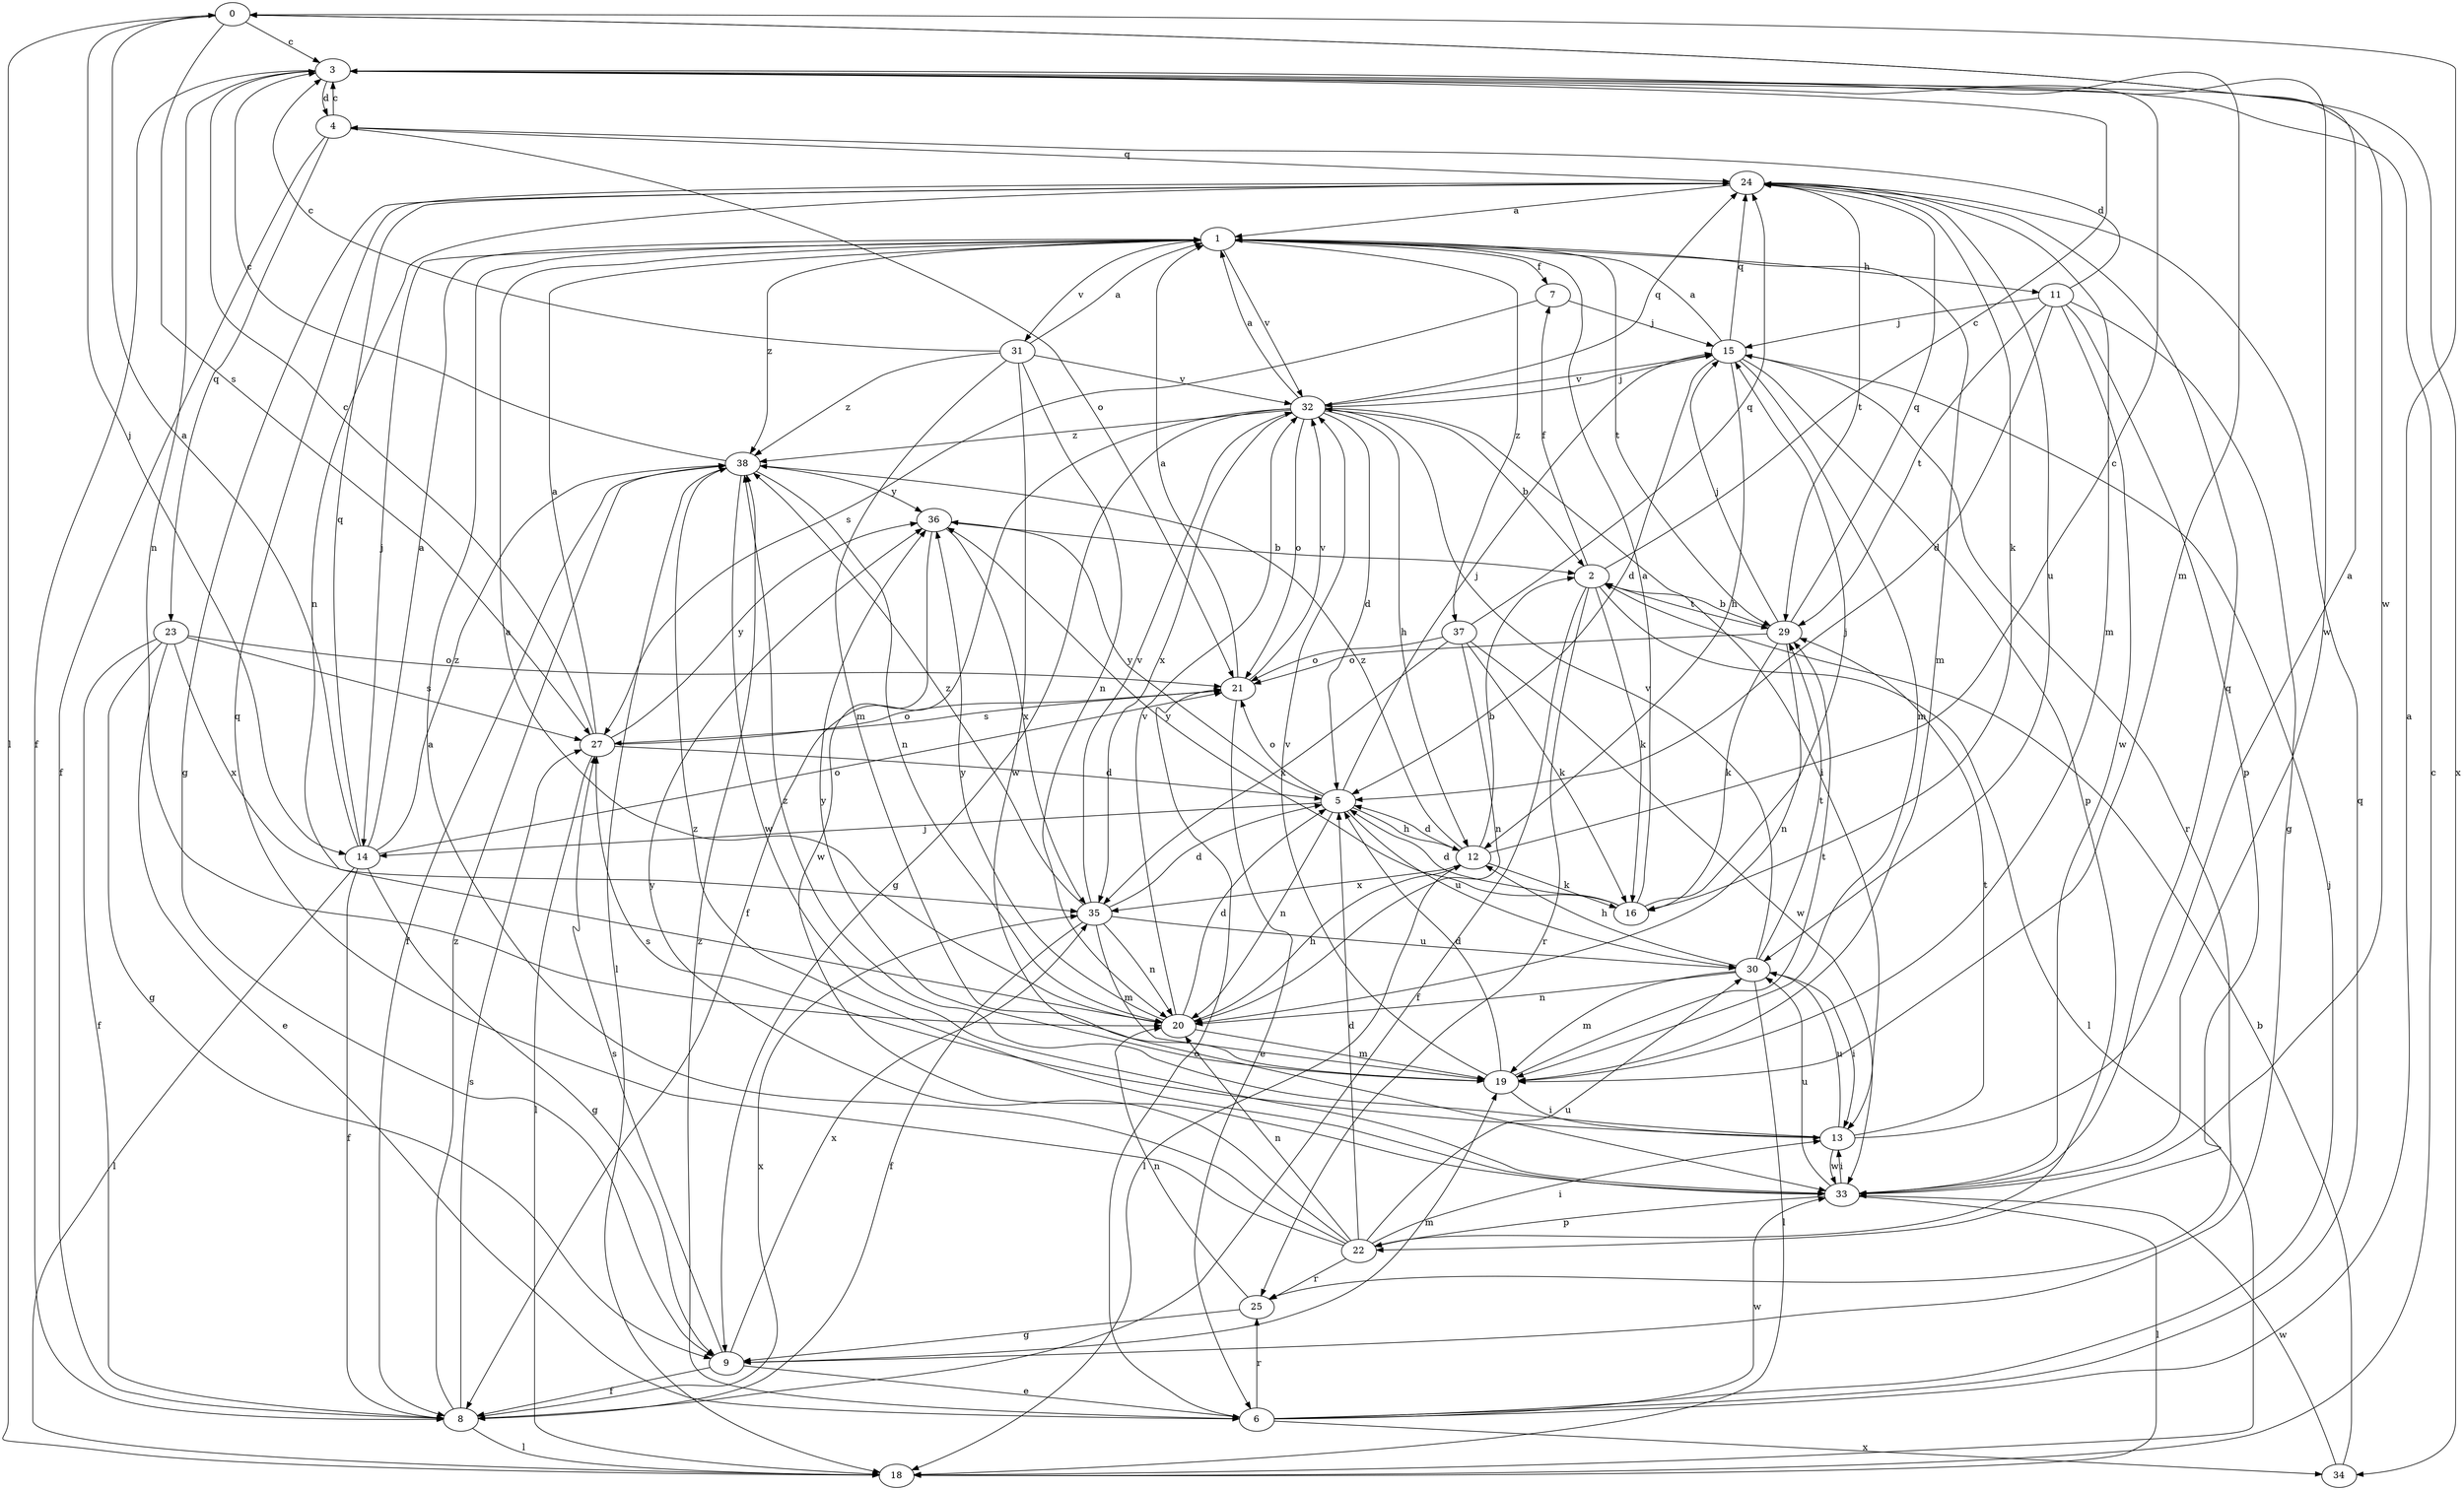 strict digraph  {
0;
1;
2;
3;
4;
5;
6;
7;
8;
9;
11;
12;
13;
14;
15;
16;
18;
19;
20;
21;
22;
23;
24;
25;
27;
29;
30;
31;
32;
33;
34;
35;
36;
37;
38;
0 -> 3  [label=c];
0 -> 14  [label=j];
0 -> 18  [label=l];
0 -> 27  [label=s];
0 -> 33  [label=w];
1 -> 7  [label=f];
1 -> 11  [label=h];
1 -> 14  [label=j];
1 -> 19  [label=m];
1 -> 29  [label=t];
1 -> 31  [label=v];
1 -> 32  [label=v];
1 -> 37  [label=z];
1 -> 38  [label=z];
2 -> 3  [label=c];
2 -> 7  [label=f];
2 -> 8  [label=f];
2 -> 16  [label=k];
2 -> 18  [label=l];
2 -> 25  [label=r];
2 -> 29  [label=t];
3 -> 4  [label=d];
3 -> 8  [label=f];
3 -> 19  [label=m];
3 -> 20  [label=n];
3 -> 33  [label=w];
3 -> 34  [label=x];
4 -> 3  [label=c];
4 -> 8  [label=f];
4 -> 21  [label=o];
4 -> 23  [label=q];
4 -> 24  [label=q];
5 -> 12  [label=h];
5 -> 14  [label=j];
5 -> 15  [label=j];
5 -> 20  [label=n];
5 -> 21  [label=o];
5 -> 30  [label=u];
5 -> 36  [label=y];
6 -> 0  [label=a];
6 -> 15  [label=j];
6 -> 21  [label=o];
6 -> 24  [label=q];
6 -> 25  [label=r];
6 -> 33  [label=w];
6 -> 34  [label=x];
6 -> 38  [label=z];
7 -> 15  [label=j];
7 -> 27  [label=s];
8 -> 18  [label=l];
8 -> 27  [label=s];
8 -> 35  [label=x];
8 -> 38  [label=z];
9 -> 6  [label=e];
9 -> 8  [label=f];
9 -> 19  [label=m];
9 -> 27  [label=s];
9 -> 35  [label=x];
11 -> 4  [label=d];
11 -> 5  [label=d];
11 -> 9  [label=g];
11 -> 15  [label=j];
11 -> 22  [label=p];
11 -> 29  [label=t];
11 -> 33  [label=w];
12 -> 2  [label=b];
12 -> 3  [label=c];
12 -> 5  [label=d];
12 -> 16  [label=k];
12 -> 18  [label=l];
12 -> 35  [label=x];
12 -> 38  [label=z];
13 -> 0  [label=a];
13 -> 27  [label=s];
13 -> 29  [label=t];
13 -> 30  [label=u];
13 -> 33  [label=w];
13 -> 38  [label=z];
14 -> 0  [label=a];
14 -> 1  [label=a];
14 -> 8  [label=f];
14 -> 9  [label=g];
14 -> 18  [label=l];
14 -> 21  [label=o];
14 -> 24  [label=q];
14 -> 38  [label=z];
15 -> 1  [label=a];
15 -> 5  [label=d];
15 -> 12  [label=h];
15 -> 19  [label=m];
15 -> 22  [label=p];
15 -> 24  [label=q];
15 -> 25  [label=r];
15 -> 32  [label=v];
16 -> 1  [label=a];
16 -> 5  [label=d];
16 -> 15  [label=j];
16 -> 36  [label=y];
18 -> 3  [label=c];
19 -> 5  [label=d];
19 -> 13  [label=i];
19 -> 29  [label=t];
19 -> 32  [label=v];
19 -> 36  [label=y];
20 -> 1  [label=a];
20 -> 5  [label=d];
20 -> 12  [label=h];
20 -> 19  [label=m];
20 -> 32  [label=v];
20 -> 36  [label=y];
21 -> 1  [label=a];
21 -> 6  [label=e];
21 -> 27  [label=s];
21 -> 32  [label=v];
22 -> 1  [label=a];
22 -> 5  [label=d];
22 -> 13  [label=i];
22 -> 20  [label=n];
22 -> 24  [label=q];
22 -> 25  [label=r];
22 -> 30  [label=u];
22 -> 36  [label=y];
23 -> 6  [label=e];
23 -> 8  [label=f];
23 -> 9  [label=g];
23 -> 21  [label=o];
23 -> 27  [label=s];
23 -> 35  [label=x];
24 -> 1  [label=a];
24 -> 9  [label=g];
24 -> 16  [label=k];
24 -> 19  [label=m];
24 -> 20  [label=n];
24 -> 29  [label=t];
24 -> 30  [label=u];
25 -> 9  [label=g];
25 -> 20  [label=n];
27 -> 1  [label=a];
27 -> 3  [label=c];
27 -> 5  [label=d];
27 -> 18  [label=l];
27 -> 21  [label=o];
27 -> 36  [label=y];
29 -> 2  [label=b];
29 -> 15  [label=j];
29 -> 16  [label=k];
29 -> 20  [label=n];
29 -> 21  [label=o];
29 -> 24  [label=q];
30 -> 12  [label=h];
30 -> 13  [label=i];
30 -> 18  [label=l];
30 -> 19  [label=m];
30 -> 20  [label=n];
30 -> 29  [label=t];
30 -> 32  [label=v];
31 -> 1  [label=a];
31 -> 3  [label=c];
31 -> 19  [label=m];
31 -> 20  [label=n];
31 -> 32  [label=v];
31 -> 33  [label=w];
31 -> 38  [label=z];
32 -> 1  [label=a];
32 -> 2  [label=b];
32 -> 5  [label=d];
32 -> 8  [label=f];
32 -> 9  [label=g];
32 -> 12  [label=h];
32 -> 13  [label=i];
32 -> 15  [label=j];
32 -> 21  [label=o];
32 -> 24  [label=q];
32 -> 35  [label=x];
32 -> 38  [label=z];
33 -> 13  [label=i];
33 -> 18  [label=l];
33 -> 22  [label=p];
33 -> 24  [label=q];
33 -> 30  [label=u];
33 -> 38  [label=z];
34 -> 2  [label=b];
34 -> 33  [label=w];
35 -> 5  [label=d];
35 -> 8  [label=f];
35 -> 19  [label=m];
35 -> 20  [label=n];
35 -> 30  [label=u];
35 -> 32  [label=v];
35 -> 38  [label=z];
36 -> 2  [label=b];
36 -> 33  [label=w];
36 -> 35  [label=x];
37 -> 16  [label=k];
37 -> 20  [label=n];
37 -> 21  [label=o];
37 -> 24  [label=q];
37 -> 33  [label=w];
37 -> 35  [label=x];
38 -> 3  [label=c];
38 -> 8  [label=f];
38 -> 18  [label=l];
38 -> 20  [label=n];
38 -> 33  [label=w];
38 -> 36  [label=y];
}
